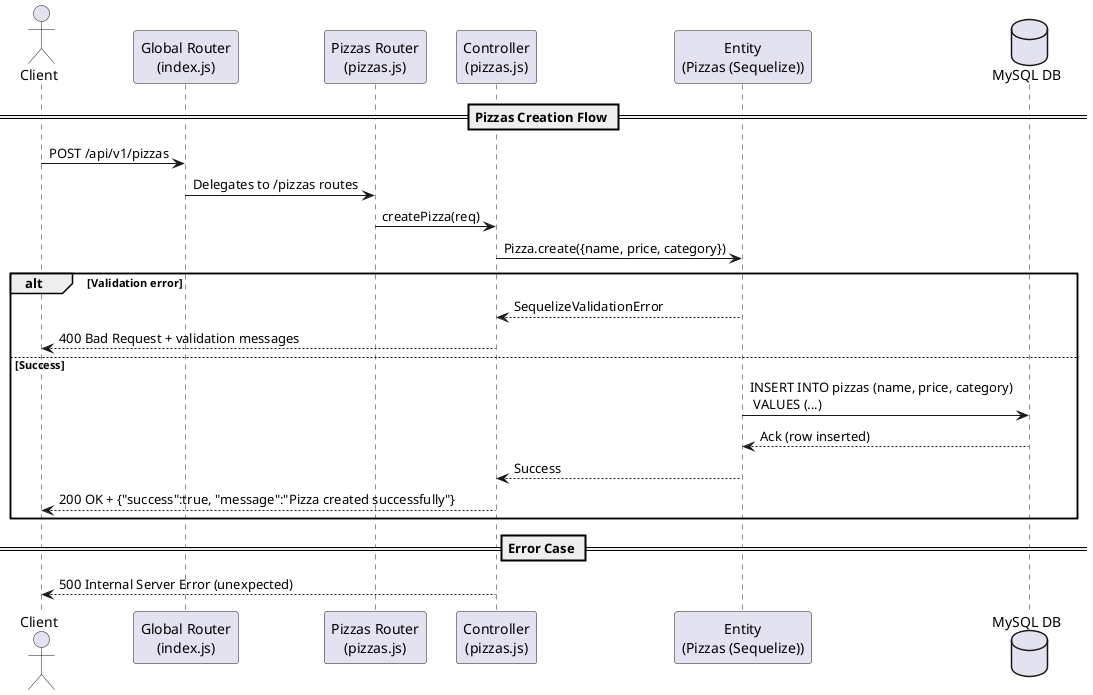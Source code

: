 @startuml
actor Client
' The only difference between actor
'and participant is the drawing
participant "Global Router\n(index.js)" as gRouter
participant "Pizzas Router\n(pizzas.js)" as pRouter
participant "Controller\n(pizzas.js)" as pController
participant "Entity\n(Pizzas (Sequelize))" as Entity
database "MySQL DB" as db

== Pizzas Creation Flow ==

Client -> gRouter : POST /api/v1/pizzas
gRouter -> pRouter : Delegates to /pizzas routes
pRouter -> pController : createPizza(req)
pController -> Entity : Pizza.create({name, price, category})


alt Validation error
    Entity --> pController : SequelizeValidationError
    pController --> Client : 400 Bad Request + validation messages
    else Success
        Entity -> db : INSERT INTO pizzas (name, price, category)\n VALUES (...)
        db --> Entity : Ack (row inserted)
        Entity --> pController : Success
        pController --> Client : 200 OK + {"success":true, "message":"Pizza created successfully"}
end

== Error Case ==

pController --> Client : 500 Internal Server Error (unexpected)

@enduml
